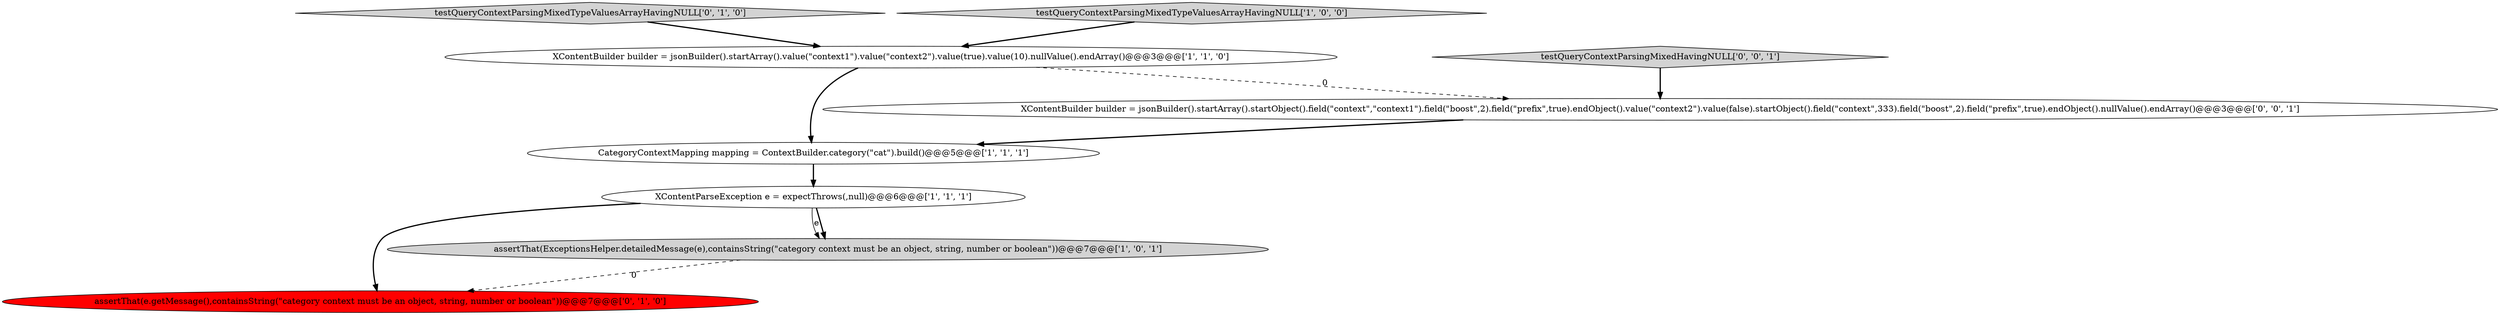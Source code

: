 digraph {
4 [style = filled, label = "CategoryContextMapping mapping = ContextBuilder.category(\"cat\").build()@@@5@@@['1', '1', '1']", fillcolor = white, shape = ellipse image = "AAA0AAABBB1BBB"];
3 [style = filled, label = "XContentParseException e = expectThrows(,null)@@@6@@@['1', '1', '1']", fillcolor = white, shape = ellipse image = "AAA0AAABBB1BBB"];
5 [style = filled, label = "assertThat(e.getMessage(),containsString(\"category context must be an object, string, number or boolean\"))@@@7@@@['0', '1', '0']", fillcolor = red, shape = ellipse image = "AAA1AAABBB2BBB"];
7 [style = filled, label = "XContentBuilder builder = jsonBuilder().startArray().startObject().field(\"context\",\"context1\").field(\"boost\",2).field(\"prefix\",true).endObject().value(\"context2\").value(false).startObject().field(\"context\",333).field(\"boost\",2).field(\"prefix\",true).endObject().nullValue().endArray()@@@3@@@['0', '0', '1']", fillcolor = white, shape = ellipse image = "AAA0AAABBB3BBB"];
1 [style = filled, label = "assertThat(ExceptionsHelper.detailedMessage(e),containsString(\"category context must be an object, string, number or boolean\"))@@@7@@@['1', '0', '1']", fillcolor = lightgray, shape = ellipse image = "AAA0AAABBB1BBB"];
6 [style = filled, label = "testQueryContextParsingMixedTypeValuesArrayHavingNULL['0', '1', '0']", fillcolor = lightgray, shape = diamond image = "AAA0AAABBB2BBB"];
0 [style = filled, label = "testQueryContextParsingMixedTypeValuesArrayHavingNULL['1', '0', '0']", fillcolor = lightgray, shape = diamond image = "AAA0AAABBB1BBB"];
2 [style = filled, label = "XContentBuilder builder = jsonBuilder().startArray().value(\"context1\").value(\"context2\").value(true).value(10).nullValue().endArray()@@@3@@@['1', '1', '0']", fillcolor = white, shape = ellipse image = "AAA0AAABBB1BBB"];
8 [style = filled, label = "testQueryContextParsingMixedHavingNULL['0', '0', '1']", fillcolor = lightgray, shape = diamond image = "AAA0AAABBB3BBB"];
3->1 [style = solid, label="e"];
4->3 [style = bold, label=""];
3->5 [style = bold, label=""];
1->5 [style = dashed, label="0"];
7->4 [style = bold, label=""];
3->1 [style = bold, label=""];
2->7 [style = dashed, label="0"];
2->4 [style = bold, label=""];
8->7 [style = bold, label=""];
0->2 [style = bold, label=""];
6->2 [style = bold, label=""];
}

